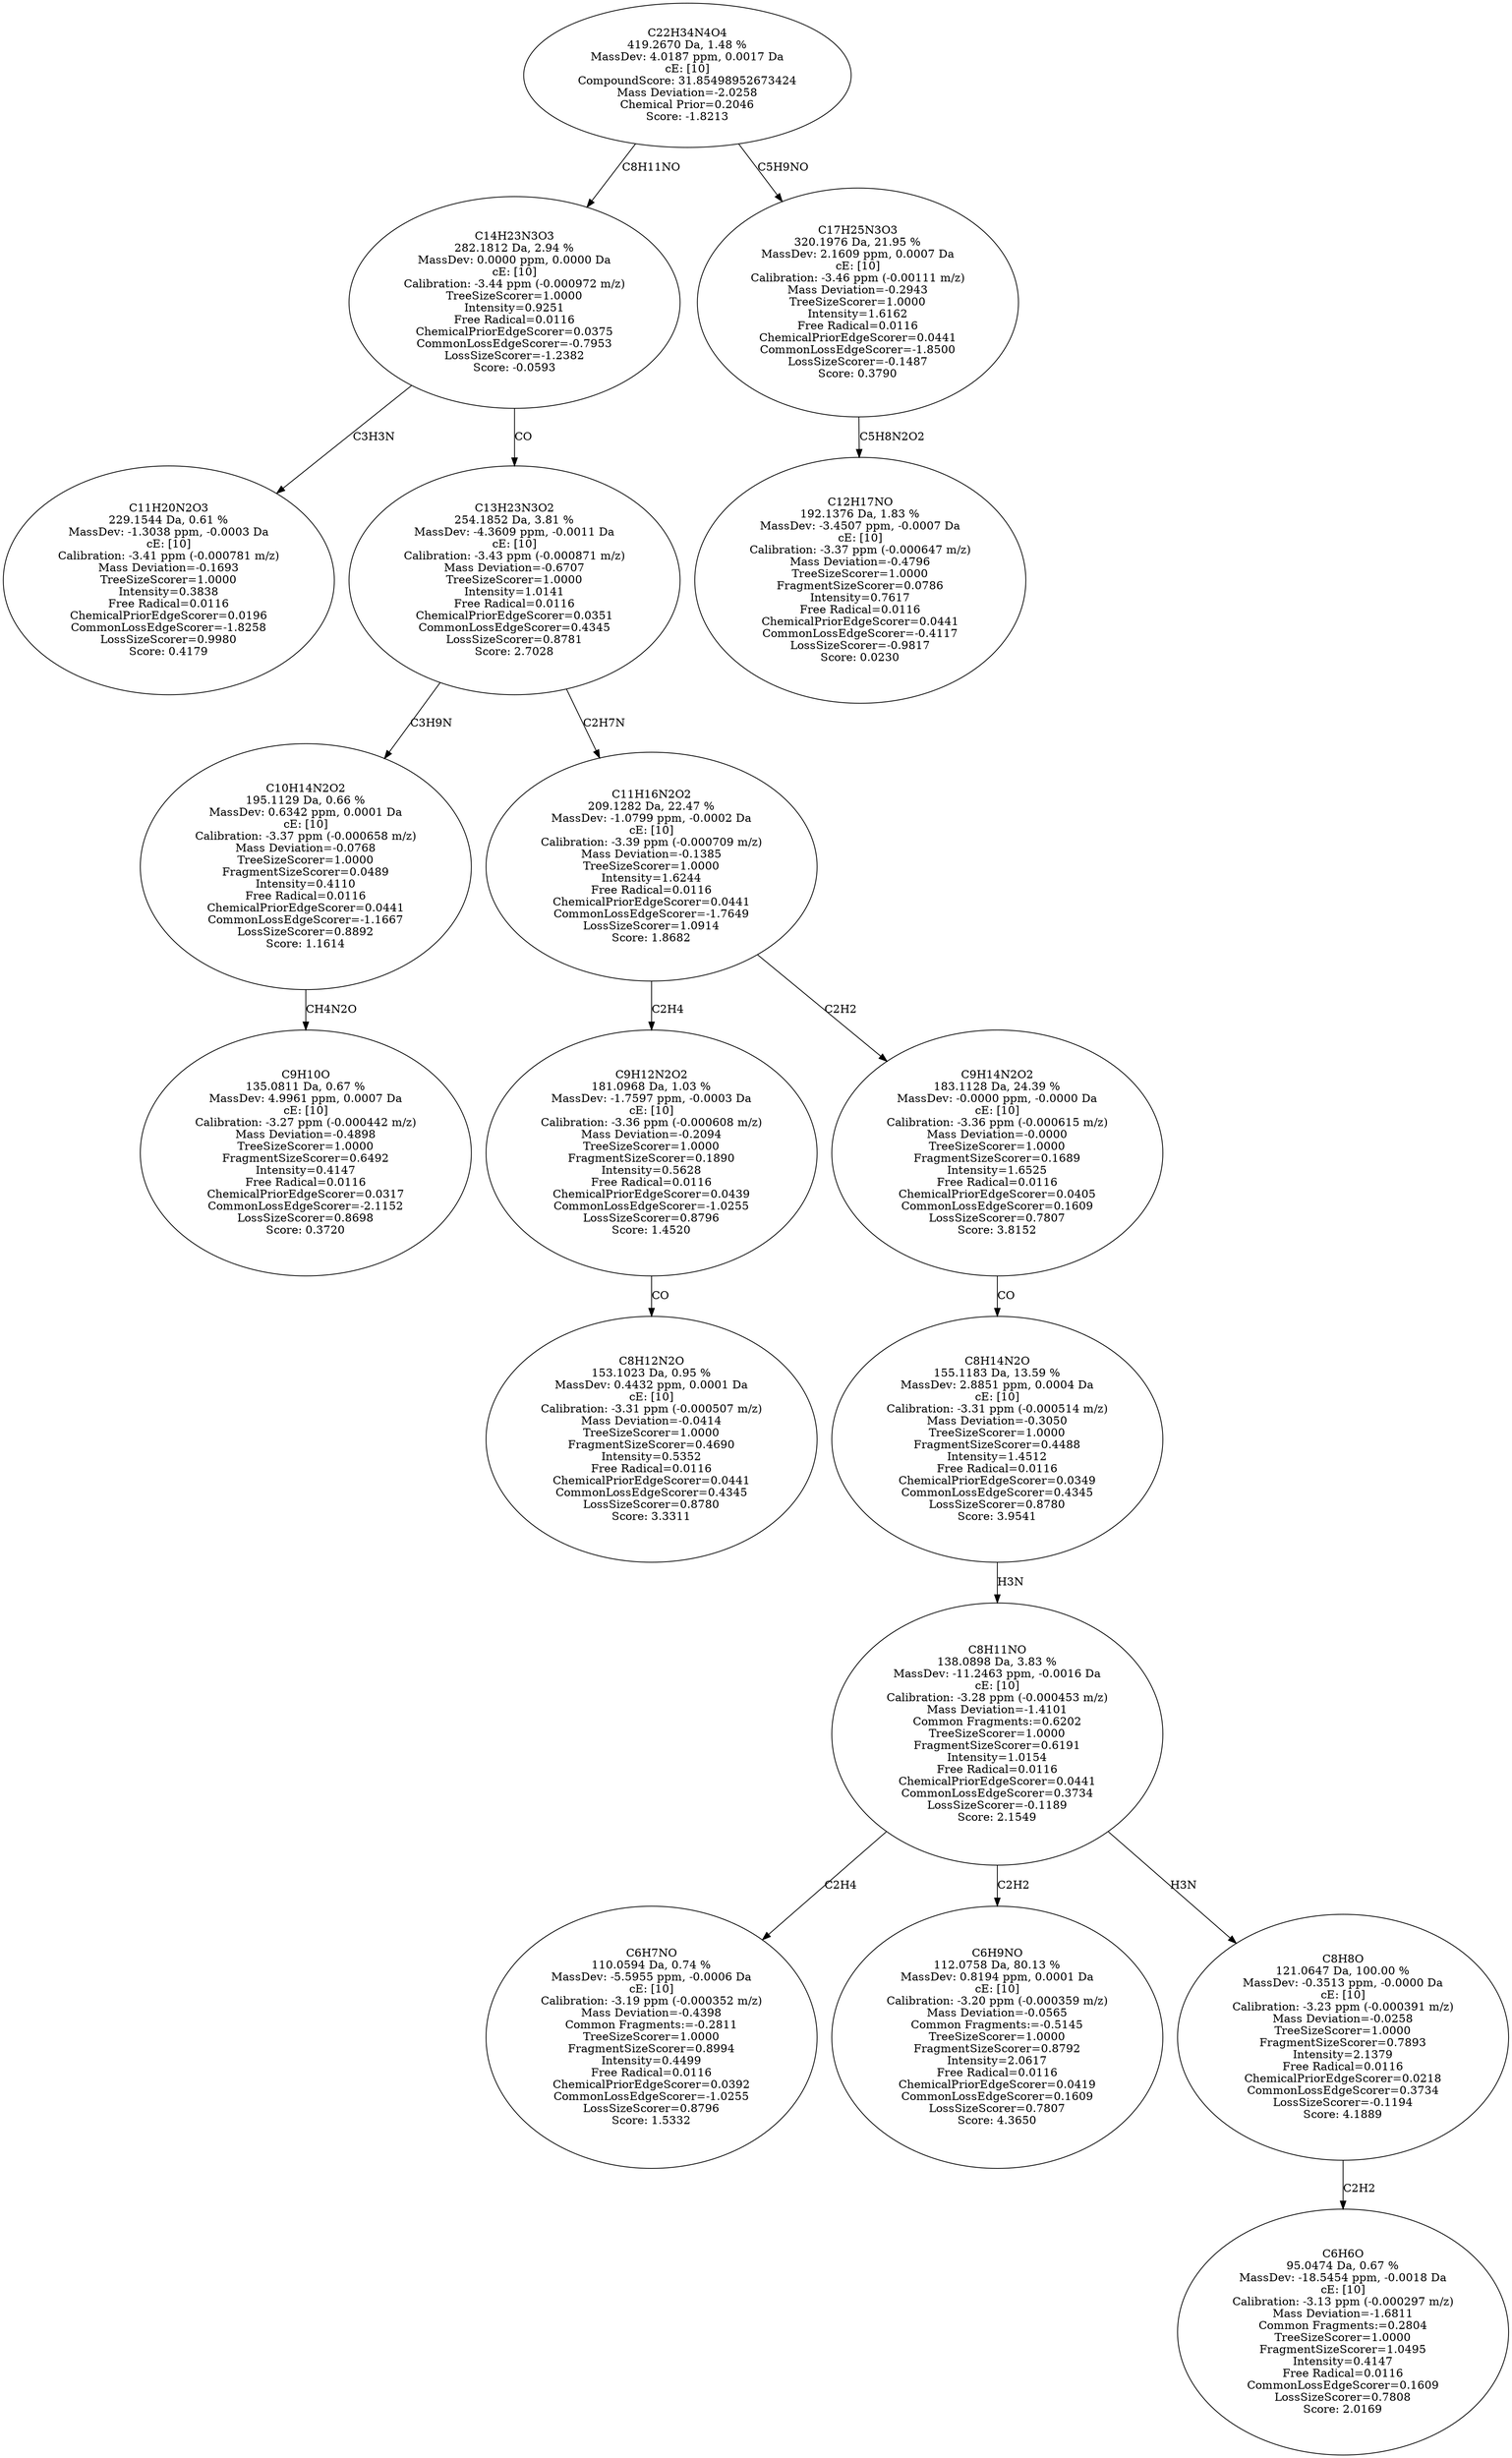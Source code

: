strict digraph {
v1 [label="C11H20N2O3\n229.1544 Da, 0.61 %\nMassDev: -1.3038 ppm, -0.0003 Da\ncE: [10]\nCalibration: -3.41 ppm (-0.000781 m/z)\nMass Deviation=-0.1693\nTreeSizeScorer=1.0000\nIntensity=0.3838\nFree Radical=0.0116\nChemicalPriorEdgeScorer=0.0196\nCommonLossEdgeScorer=-1.8258\nLossSizeScorer=0.9980\nScore: 0.4179"];
v2 [label="C9H10O\n135.0811 Da, 0.67 %\nMassDev: 4.9961 ppm, 0.0007 Da\ncE: [10]\nCalibration: -3.27 ppm (-0.000442 m/z)\nMass Deviation=-0.4898\nTreeSizeScorer=1.0000\nFragmentSizeScorer=0.6492\nIntensity=0.4147\nFree Radical=0.0116\nChemicalPriorEdgeScorer=0.0317\nCommonLossEdgeScorer=-2.1152\nLossSizeScorer=0.8698\nScore: 0.3720"];
v3 [label="C10H14N2O2\n195.1129 Da, 0.66 %\nMassDev: 0.6342 ppm, 0.0001 Da\ncE: [10]\nCalibration: -3.37 ppm (-0.000658 m/z)\nMass Deviation=-0.0768\nTreeSizeScorer=1.0000\nFragmentSizeScorer=0.0489\nIntensity=0.4110\nFree Radical=0.0116\nChemicalPriorEdgeScorer=0.0441\nCommonLossEdgeScorer=-1.1667\nLossSizeScorer=0.8892\nScore: 1.1614"];
v4 [label="C8H12N2O\n153.1023 Da, 0.95 %\nMassDev: 0.4432 ppm, 0.0001 Da\ncE: [10]\nCalibration: -3.31 ppm (-0.000507 m/z)\nMass Deviation=-0.0414\nTreeSizeScorer=1.0000\nFragmentSizeScorer=0.4690\nIntensity=0.5352\nFree Radical=0.0116\nChemicalPriorEdgeScorer=0.0441\nCommonLossEdgeScorer=0.4345\nLossSizeScorer=0.8780\nScore: 3.3311"];
v5 [label="C9H12N2O2\n181.0968 Da, 1.03 %\nMassDev: -1.7597 ppm, -0.0003 Da\ncE: [10]\nCalibration: -3.36 ppm (-0.000608 m/z)\nMass Deviation=-0.2094\nTreeSizeScorer=1.0000\nFragmentSizeScorer=0.1890\nIntensity=0.5628\nFree Radical=0.0116\nChemicalPriorEdgeScorer=0.0439\nCommonLossEdgeScorer=-1.0255\nLossSizeScorer=0.8796\nScore: 1.4520"];
v6 [label="C6H7NO\n110.0594 Da, 0.74 %\nMassDev: -5.5955 ppm, -0.0006 Da\ncE: [10]\nCalibration: -3.19 ppm (-0.000352 m/z)\nMass Deviation=-0.4398\nCommon Fragments:=-0.2811\nTreeSizeScorer=1.0000\nFragmentSizeScorer=0.8994\nIntensity=0.4499\nFree Radical=0.0116\nChemicalPriorEdgeScorer=0.0392\nCommonLossEdgeScorer=-1.0255\nLossSizeScorer=0.8796\nScore: 1.5332"];
v7 [label="C6H9NO\n112.0758 Da, 80.13 %\nMassDev: 0.8194 ppm, 0.0001 Da\ncE: [10]\nCalibration: -3.20 ppm (-0.000359 m/z)\nMass Deviation=-0.0565\nCommon Fragments:=-0.5145\nTreeSizeScorer=1.0000\nFragmentSizeScorer=0.8792\nIntensity=2.0617\nFree Radical=0.0116\nChemicalPriorEdgeScorer=0.0419\nCommonLossEdgeScorer=0.1609\nLossSizeScorer=0.7807\nScore: 4.3650"];
v8 [label="C6H6O\n95.0474 Da, 0.67 %\nMassDev: -18.5454 ppm, -0.0018 Da\ncE: [10]\nCalibration: -3.13 ppm (-0.000297 m/z)\nMass Deviation=-1.6811\nCommon Fragments:=0.2804\nTreeSizeScorer=1.0000\nFragmentSizeScorer=1.0495\nIntensity=0.4147\nFree Radical=0.0116\nCommonLossEdgeScorer=0.1609\nLossSizeScorer=0.7808\nScore: 2.0169"];
v9 [label="C8H8O\n121.0647 Da, 100.00 %\nMassDev: -0.3513 ppm, -0.0000 Da\ncE: [10]\nCalibration: -3.23 ppm (-0.000391 m/z)\nMass Deviation=-0.0258\nTreeSizeScorer=1.0000\nFragmentSizeScorer=0.7893\nIntensity=2.1379\nFree Radical=0.0116\nChemicalPriorEdgeScorer=0.0218\nCommonLossEdgeScorer=0.3734\nLossSizeScorer=-0.1194\nScore: 4.1889"];
v10 [label="C8H11NO\n138.0898 Da, 3.83 %\nMassDev: -11.2463 ppm, -0.0016 Da\ncE: [10]\nCalibration: -3.28 ppm (-0.000453 m/z)\nMass Deviation=-1.4101\nCommon Fragments:=0.6202\nTreeSizeScorer=1.0000\nFragmentSizeScorer=0.6191\nIntensity=1.0154\nFree Radical=0.0116\nChemicalPriorEdgeScorer=0.0441\nCommonLossEdgeScorer=0.3734\nLossSizeScorer=-0.1189\nScore: 2.1549"];
v11 [label="C8H14N2O\n155.1183 Da, 13.59 %\nMassDev: 2.8851 ppm, 0.0004 Da\ncE: [10]\nCalibration: -3.31 ppm (-0.000514 m/z)\nMass Deviation=-0.3050\nTreeSizeScorer=1.0000\nFragmentSizeScorer=0.4488\nIntensity=1.4512\nFree Radical=0.0116\nChemicalPriorEdgeScorer=0.0349\nCommonLossEdgeScorer=0.4345\nLossSizeScorer=0.8780\nScore: 3.9541"];
v12 [label="C9H14N2O2\n183.1128 Da, 24.39 %\nMassDev: -0.0000 ppm, -0.0000 Da\ncE: [10]\nCalibration: -3.36 ppm (-0.000615 m/z)\nMass Deviation=-0.0000\nTreeSizeScorer=1.0000\nFragmentSizeScorer=0.1689\nIntensity=1.6525\nFree Radical=0.0116\nChemicalPriorEdgeScorer=0.0405\nCommonLossEdgeScorer=0.1609\nLossSizeScorer=0.7807\nScore: 3.8152"];
v13 [label="C11H16N2O2\n209.1282 Da, 22.47 %\nMassDev: -1.0799 ppm, -0.0002 Da\ncE: [10]\nCalibration: -3.39 ppm (-0.000709 m/z)\nMass Deviation=-0.1385\nTreeSizeScorer=1.0000\nIntensity=1.6244\nFree Radical=0.0116\nChemicalPriorEdgeScorer=0.0441\nCommonLossEdgeScorer=-1.7649\nLossSizeScorer=1.0914\nScore: 1.8682"];
v14 [label="C13H23N3O2\n254.1852 Da, 3.81 %\nMassDev: -4.3609 ppm, -0.0011 Da\ncE: [10]\nCalibration: -3.43 ppm (-0.000871 m/z)\nMass Deviation=-0.6707\nTreeSizeScorer=1.0000\nIntensity=1.0141\nFree Radical=0.0116\nChemicalPriorEdgeScorer=0.0351\nCommonLossEdgeScorer=0.4345\nLossSizeScorer=0.8781\nScore: 2.7028"];
v15 [label="C14H23N3O3\n282.1812 Da, 2.94 %\nMassDev: 0.0000 ppm, 0.0000 Da\ncE: [10]\nCalibration: -3.44 ppm (-0.000972 m/z)\nTreeSizeScorer=1.0000\nIntensity=0.9251\nFree Radical=0.0116\nChemicalPriorEdgeScorer=0.0375\nCommonLossEdgeScorer=-0.7953\nLossSizeScorer=-1.2382\nScore: -0.0593"];
v16 [label="C12H17NO\n192.1376 Da, 1.83 %\nMassDev: -3.4507 ppm, -0.0007 Da\ncE: [10]\nCalibration: -3.37 ppm (-0.000647 m/z)\nMass Deviation=-0.4796\nTreeSizeScorer=1.0000\nFragmentSizeScorer=0.0786\nIntensity=0.7617\nFree Radical=0.0116\nChemicalPriorEdgeScorer=0.0441\nCommonLossEdgeScorer=-0.4117\nLossSizeScorer=-0.9817\nScore: 0.0230"];
v17 [label="C17H25N3O3\n320.1976 Da, 21.95 %\nMassDev: 2.1609 ppm, 0.0007 Da\ncE: [10]\nCalibration: -3.46 ppm (-0.00111 m/z)\nMass Deviation=-0.2943\nTreeSizeScorer=1.0000\nIntensity=1.6162\nFree Radical=0.0116\nChemicalPriorEdgeScorer=0.0441\nCommonLossEdgeScorer=-1.8500\nLossSizeScorer=-0.1487\nScore: 0.3790"];
v18 [label="C22H34N4O4\n419.2670 Da, 1.48 %\nMassDev: 4.0187 ppm, 0.0017 Da\ncE: [10]\nCompoundScore: 31.85498952673424\nMass Deviation=-2.0258\nChemical Prior=0.2046\nScore: -1.8213"];
v15 -> v1 [label="C3H3N"];
v3 -> v2 [label="CH4N2O"];
v14 -> v3 [label="C3H9N"];
v5 -> v4 [label="CO"];
v13 -> v5 [label="C2H4"];
v10 -> v6 [label="C2H4"];
v10 -> v7 [label="C2H2"];
v9 -> v8 [label="C2H2"];
v10 -> v9 [label="H3N"];
v11 -> v10 [label="H3N"];
v12 -> v11 [label="CO"];
v13 -> v12 [label="C2H2"];
v14 -> v13 [label="C2H7N"];
v15 -> v14 [label="CO"];
v18 -> v15 [label="C8H11NO"];
v17 -> v16 [label="C5H8N2O2"];
v18 -> v17 [label="C5H9NO"];
}